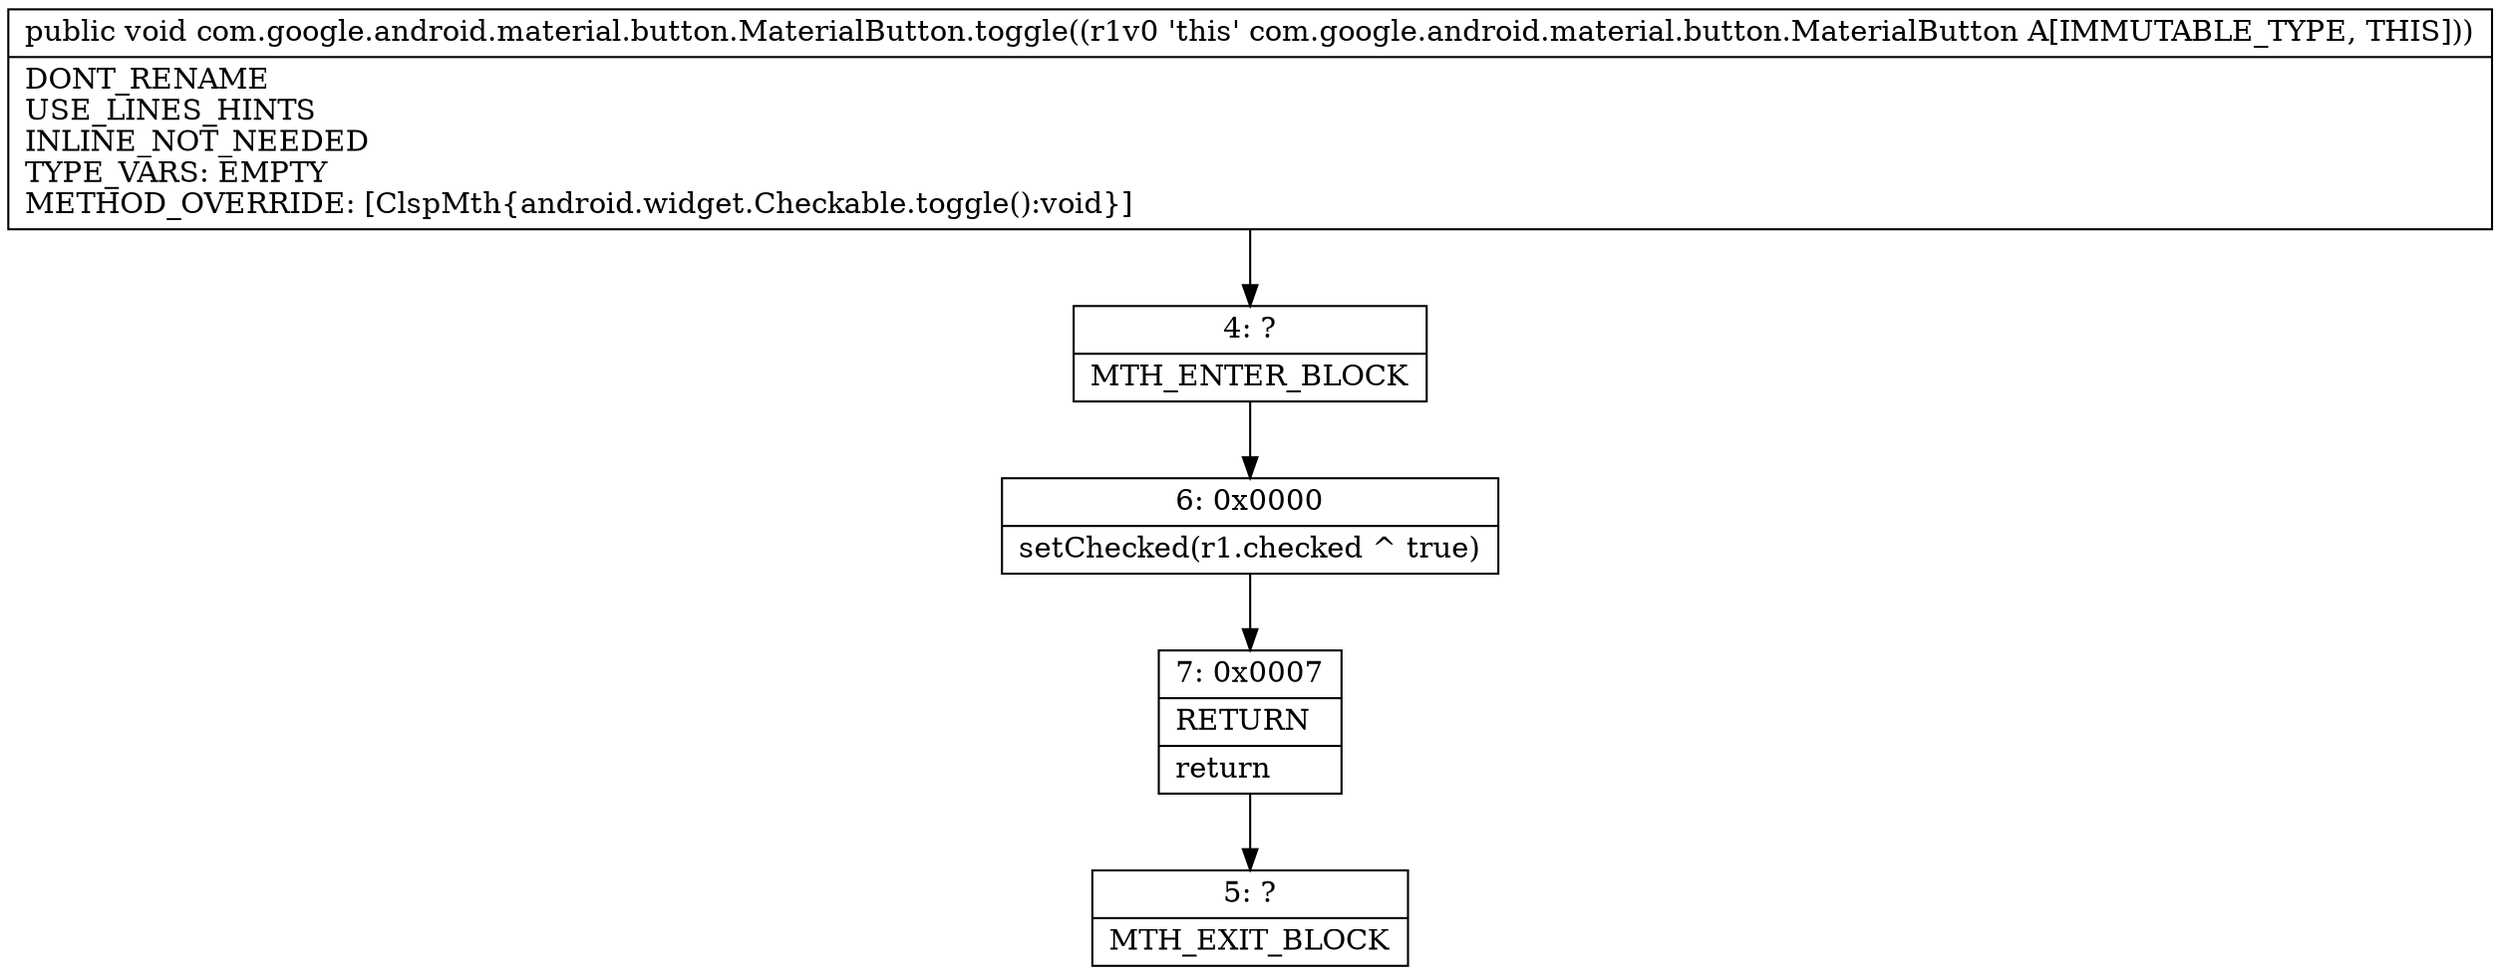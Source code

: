 digraph "CFG forcom.google.android.material.button.MaterialButton.toggle()V" {
Node_4 [shape=record,label="{4\:\ ?|MTH_ENTER_BLOCK\l}"];
Node_6 [shape=record,label="{6\:\ 0x0000|setChecked(r1.checked ^ true)\l}"];
Node_7 [shape=record,label="{7\:\ 0x0007|RETURN\l|return\l}"];
Node_5 [shape=record,label="{5\:\ ?|MTH_EXIT_BLOCK\l}"];
MethodNode[shape=record,label="{public void com.google.android.material.button.MaterialButton.toggle((r1v0 'this' com.google.android.material.button.MaterialButton A[IMMUTABLE_TYPE, THIS]))  | DONT_RENAME\lUSE_LINES_HINTS\lINLINE_NOT_NEEDED\lTYPE_VARS: EMPTY\lMETHOD_OVERRIDE: [ClspMth\{android.widget.Checkable.toggle():void\}]\l}"];
MethodNode -> Node_4;Node_4 -> Node_6;
Node_6 -> Node_7;
Node_7 -> Node_5;
}

